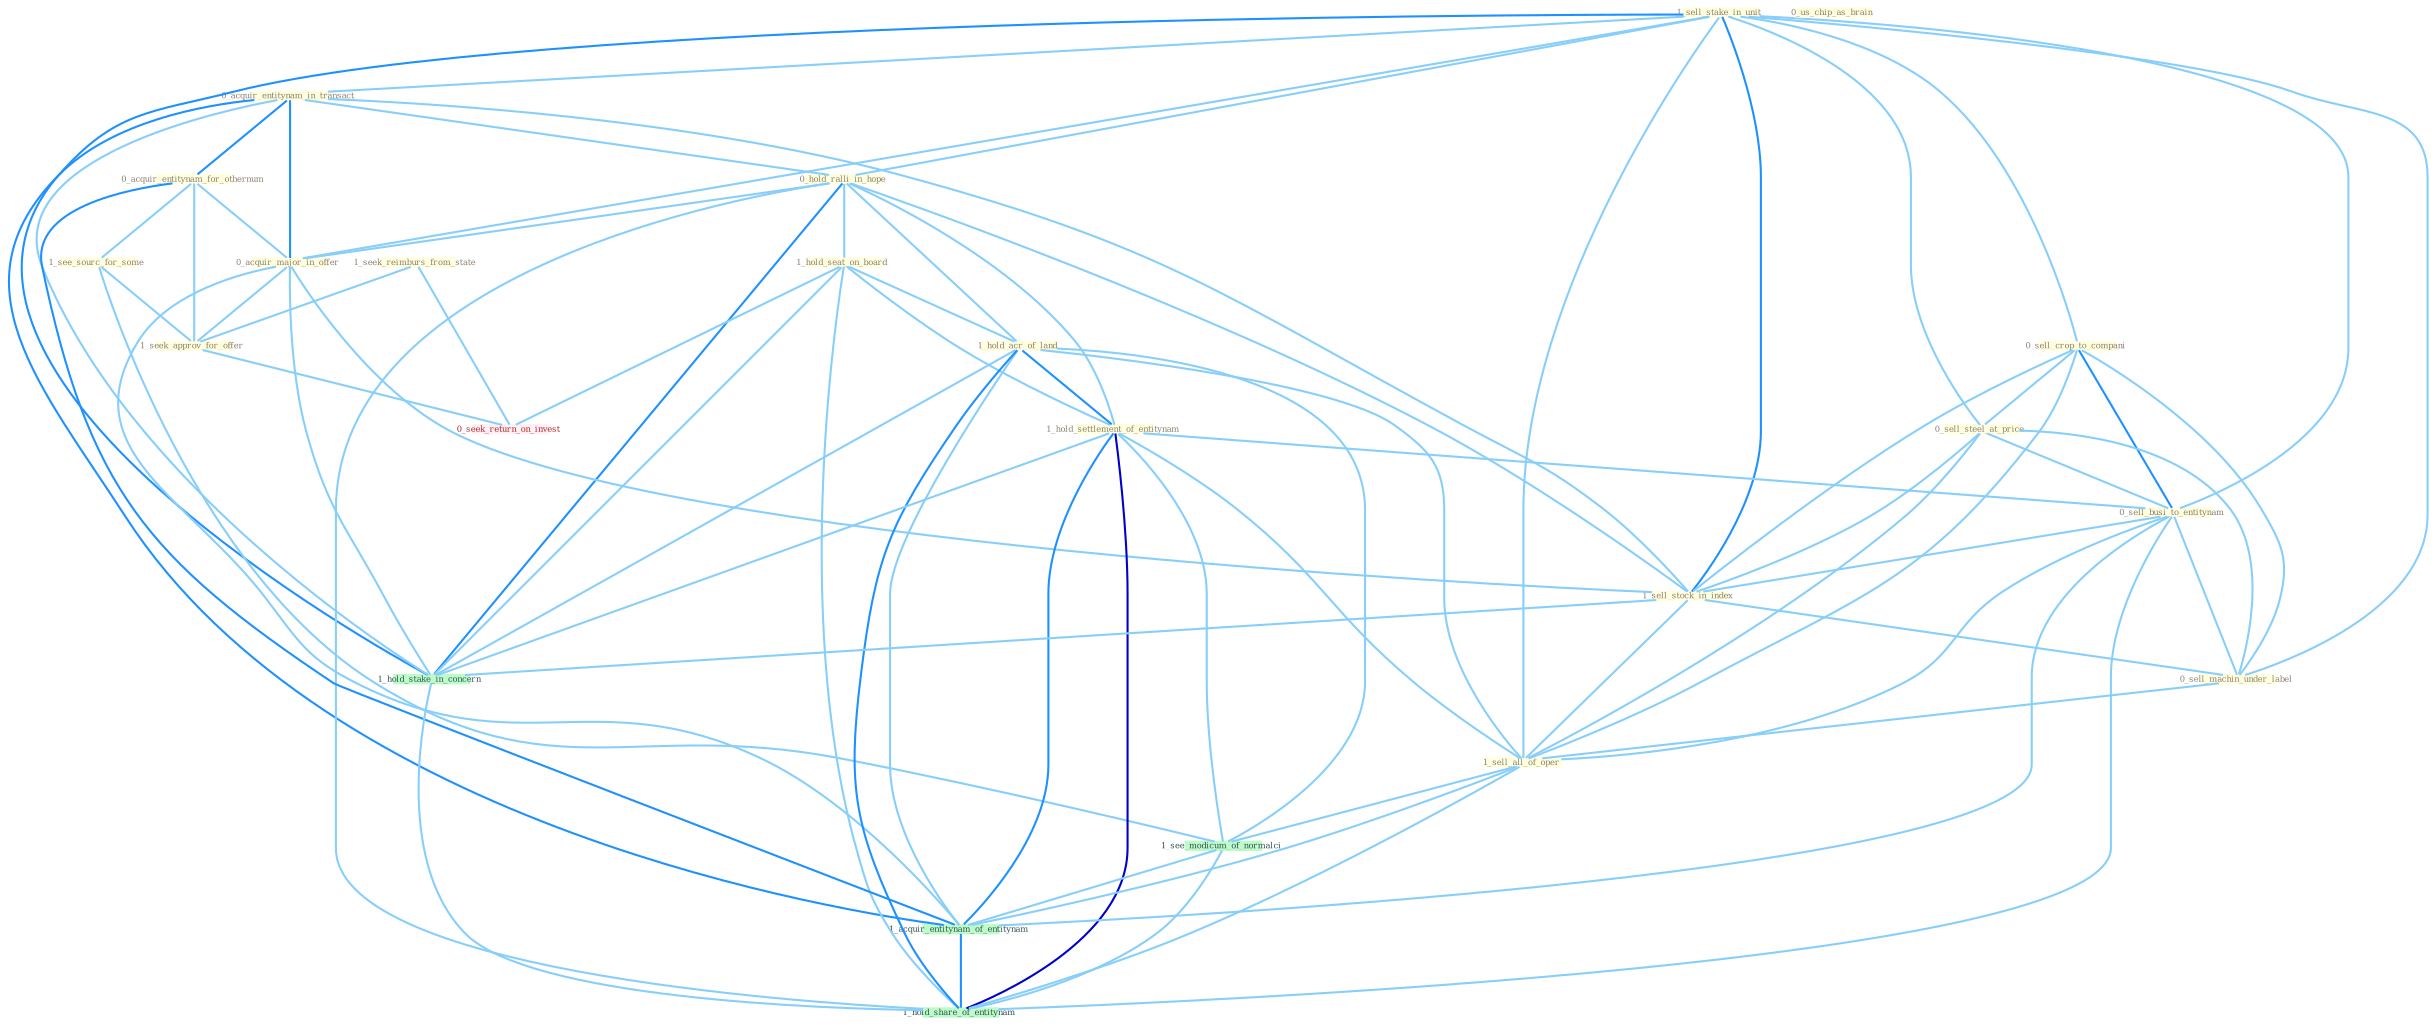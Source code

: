 Graph G{ 
    node
    [shape=polygon,style=filled,width=.5,height=.06,color="#BDFCC9",fixedsize=true,fontsize=4,
    fontcolor="#2f4f4f"];
    {node
    [color="#ffffe0", fontcolor="#8b7d6b"] "1_sell_stake_in_unit " "0_acquir_entitynam_in_transact " "0_hold_ralli_in_hope " "0_us_chip_as_brain " "0_sell_crop_to_compani " "1_hold_seat_on_board " "0_acquir_entitynam_for_othernum " "1_see_sourc_for_some " "1_seek_reimburs_from_state " "0_acquir_major_in_offer " "0_sell_steel_at_price " "1_hold_acr_of_land " "1_hold_settlement_of_entitynam " "1_seek_approv_for_offer " "0_sell_busi_to_entitynam " "1_sell_stock_in_index " "0_sell_machin_under_label " "1_sell_all_of_oper "}
{node [color="#fff0f5", fontcolor="#b22222"] "0_seek_return_on_invest "}
edge [color="#B0E2FF"];

	"1_sell_stake_in_unit " -- "0_acquir_entitynam_in_transact " [w="1", color="#87cefa" ];
	"1_sell_stake_in_unit " -- "0_hold_ralli_in_hope " [w="1", color="#87cefa" ];
	"1_sell_stake_in_unit " -- "0_sell_crop_to_compani " [w="1", color="#87cefa" ];
	"1_sell_stake_in_unit " -- "0_acquir_major_in_offer " [w="1", color="#87cefa" ];
	"1_sell_stake_in_unit " -- "0_sell_steel_at_price " [w="1", color="#87cefa" ];
	"1_sell_stake_in_unit " -- "0_sell_busi_to_entitynam " [w="1", color="#87cefa" ];
	"1_sell_stake_in_unit " -- "1_sell_stock_in_index " [w="2", color="#1e90ff" , len=0.8];
	"1_sell_stake_in_unit " -- "0_sell_machin_under_label " [w="1", color="#87cefa" ];
	"1_sell_stake_in_unit " -- "1_sell_all_of_oper " [w="1", color="#87cefa" ];
	"1_sell_stake_in_unit " -- "1_hold_stake_in_concern " [w="2", color="#1e90ff" , len=0.8];
	"0_acquir_entitynam_in_transact " -- "0_hold_ralli_in_hope " [w="1", color="#87cefa" ];
	"0_acquir_entitynam_in_transact " -- "0_acquir_entitynam_for_othernum " [w="2", color="#1e90ff" , len=0.8];
	"0_acquir_entitynam_in_transact " -- "0_acquir_major_in_offer " [w="2", color="#1e90ff" , len=0.8];
	"0_acquir_entitynam_in_transact " -- "1_sell_stock_in_index " [w="1", color="#87cefa" ];
	"0_acquir_entitynam_in_transact " -- "1_hold_stake_in_concern " [w="1", color="#87cefa" ];
	"0_acquir_entitynam_in_transact " -- "1_acquir_entitynam_of_entitynam " [w="2", color="#1e90ff" , len=0.8];
	"0_hold_ralli_in_hope " -- "1_hold_seat_on_board " [w="1", color="#87cefa" ];
	"0_hold_ralli_in_hope " -- "0_acquir_major_in_offer " [w="1", color="#87cefa" ];
	"0_hold_ralli_in_hope " -- "1_hold_acr_of_land " [w="1", color="#87cefa" ];
	"0_hold_ralli_in_hope " -- "1_hold_settlement_of_entitynam " [w="1", color="#87cefa" ];
	"0_hold_ralli_in_hope " -- "1_sell_stock_in_index " [w="1", color="#87cefa" ];
	"0_hold_ralli_in_hope " -- "1_hold_stake_in_concern " [w="2", color="#1e90ff" , len=0.8];
	"0_hold_ralli_in_hope " -- "1_hold_share_of_entitynam " [w="1", color="#87cefa" ];
	"0_sell_crop_to_compani " -- "0_sell_steel_at_price " [w="1", color="#87cefa" ];
	"0_sell_crop_to_compani " -- "0_sell_busi_to_entitynam " [w="2", color="#1e90ff" , len=0.8];
	"0_sell_crop_to_compani " -- "1_sell_stock_in_index " [w="1", color="#87cefa" ];
	"0_sell_crop_to_compani " -- "0_sell_machin_under_label " [w="1", color="#87cefa" ];
	"0_sell_crop_to_compani " -- "1_sell_all_of_oper " [w="1", color="#87cefa" ];
	"1_hold_seat_on_board " -- "1_hold_acr_of_land " [w="1", color="#87cefa" ];
	"1_hold_seat_on_board " -- "1_hold_settlement_of_entitynam " [w="1", color="#87cefa" ];
	"1_hold_seat_on_board " -- "1_hold_stake_in_concern " [w="1", color="#87cefa" ];
	"1_hold_seat_on_board " -- "0_seek_return_on_invest " [w="1", color="#87cefa" ];
	"1_hold_seat_on_board " -- "1_hold_share_of_entitynam " [w="1", color="#87cefa" ];
	"0_acquir_entitynam_for_othernum " -- "1_see_sourc_for_some " [w="1", color="#87cefa" ];
	"0_acquir_entitynam_for_othernum " -- "0_acquir_major_in_offer " [w="1", color="#87cefa" ];
	"0_acquir_entitynam_for_othernum " -- "1_seek_approv_for_offer " [w="1", color="#87cefa" ];
	"0_acquir_entitynam_for_othernum " -- "1_acquir_entitynam_of_entitynam " [w="2", color="#1e90ff" , len=0.8];
	"1_see_sourc_for_some " -- "1_seek_approv_for_offer " [w="1", color="#87cefa" ];
	"1_see_sourc_for_some " -- "1_see_modicum_of_normalci " [w="1", color="#87cefa" ];
	"1_seek_reimburs_from_state " -- "1_seek_approv_for_offer " [w="1", color="#87cefa" ];
	"1_seek_reimburs_from_state " -- "0_seek_return_on_invest " [w="1", color="#87cefa" ];
	"0_acquir_major_in_offer " -- "1_seek_approv_for_offer " [w="1", color="#87cefa" ];
	"0_acquir_major_in_offer " -- "1_sell_stock_in_index " [w="1", color="#87cefa" ];
	"0_acquir_major_in_offer " -- "1_hold_stake_in_concern " [w="1", color="#87cefa" ];
	"0_acquir_major_in_offer " -- "1_acquir_entitynam_of_entitynam " [w="1", color="#87cefa" ];
	"0_sell_steel_at_price " -- "0_sell_busi_to_entitynam " [w="1", color="#87cefa" ];
	"0_sell_steel_at_price " -- "1_sell_stock_in_index " [w="1", color="#87cefa" ];
	"0_sell_steel_at_price " -- "0_sell_machin_under_label " [w="1", color="#87cefa" ];
	"0_sell_steel_at_price " -- "1_sell_all_of_oper " [w="1", color="#87cefa" ];
	"1_hold_acr_of_land " -- "1_hold_settlement_of_entitynam " [w="2", color="#1e90ff" , len=0.8];
	"1_hold_acr_of_land " -- "1_sell_all_of_oper " [w="1", color="#87cefa" ];
	"1_hold_acr_of_land " -- "1_hold_stake_in_concern " [w="1", color="#87cefa" ];
	"1_hold_acr_of_land " -- "1_see_modicum_of_normalci " [w="1", color="#87cefa" ];
	"1_hold_acr_of_land " -- "1_acquir_entitynam_of_entitynam " [w="1", color="#87cefa" ];
	"1_hold_acr_of_land " -- "1_hold_share_of_entitynam " [w="2", color="#1e90ff" , len=0.8];
	"1_hold_settlement_of_entitynam " -- "0_sell_busi_to_entitynam " [w="1", color="#87cefa" ];
	"1_hold_settlement_of_entitynam " -- "1_sell_all_of_oper " [w="1", color="#87cefa" ];
	"1_hold_settlement_of_entitynam " -- "1_hold_stake_in_concern " [w="1", color="#87cefa" ];
	"1_hold_settlement_of_entitynam " -- "1_see_modicum_of_normalci " [w="1", color="#87cefa" ];
	"1_hold_settlement_of_entitynam " -- "1_acquir_entitynam_of_entitynam " [w="2", color="#1e90ff" , len=0.8];
	"1_hold_settlement_of_entitynam " -- "1_hold_share_of_entitynam " [w="3", color="#0000cd" , len=0.6];
	"1_seek_approv_for_offer " -- "0_seek_return_on_invest " [w="1", color="#87cefa" ];
	"0_sell_busi_to_entitynam " -- "1_sell_stock_in_index " [w="1", color="#87cefa" ];
	"0_sell_busi_to_entitynam " -- "0_sell_machin_under_label " [w="1", color="#87cefa" ];
	"0_sell_busi_to_entitynam " -- "1_sell_all_of_oper " [w="1", color="#87cefa" ];
	"0_sell_busi_to_entitynam " -- "1_acquir_entitynam_of_entitynam " [w="1", color="#87cefa" ];
	"0_sell_busi_to_entitynam " -- "1_hold_share_of_entitynam " [w="1", color="#87cefa" ];
	"1_sell_stock_in_index " -- "0_sell_machin_under_label " [w="1", color="#87cefa" ];
	"1_sell_stock_in_index " -- "1_sell_all_of_oper " [w="1", color="#87cefa" ];
	"1_sell_stock_in_index " -- "1_hold_stake_in_concern " [w="1", color="#87cefa" ];
	"0_sell_machin_under_label " -- "1_sell_all_of_oper " [w="1", color="#87cefa" ];
	"1_sell_all_of_oper " -- "1_see_modicum_of_normalci " [w="1", color="#87cefa" ];
	"1_sell_all_of_oper " -- "1_acquir_entitynam_of_entitynam " [w="1", color="#87cefa" ];
	"1_sell_all_of_oper " -- "1_hold_share_of_entitynam " [w="1", color="#87cefa" ];
	"1_hold_stake_in_concern " -- "1_hold_share_of_entitynam " [w="1", color="#87cefa" ];
	"1_see_modicum_of_normalci " -- "1_acquir_entitynam_of_entitynam " [w="1", color="#87cefa" ];
	"1_see_modicum_of_normalci " -- "1_hold_share_of_entitynam " [w="1", color="#87cefa" ];
	"1_acquir_entitynam_of_entitynam " -- "1_hold_share_of_entitynam " [w="2", color="#1e90ff" , len=0.8];
}